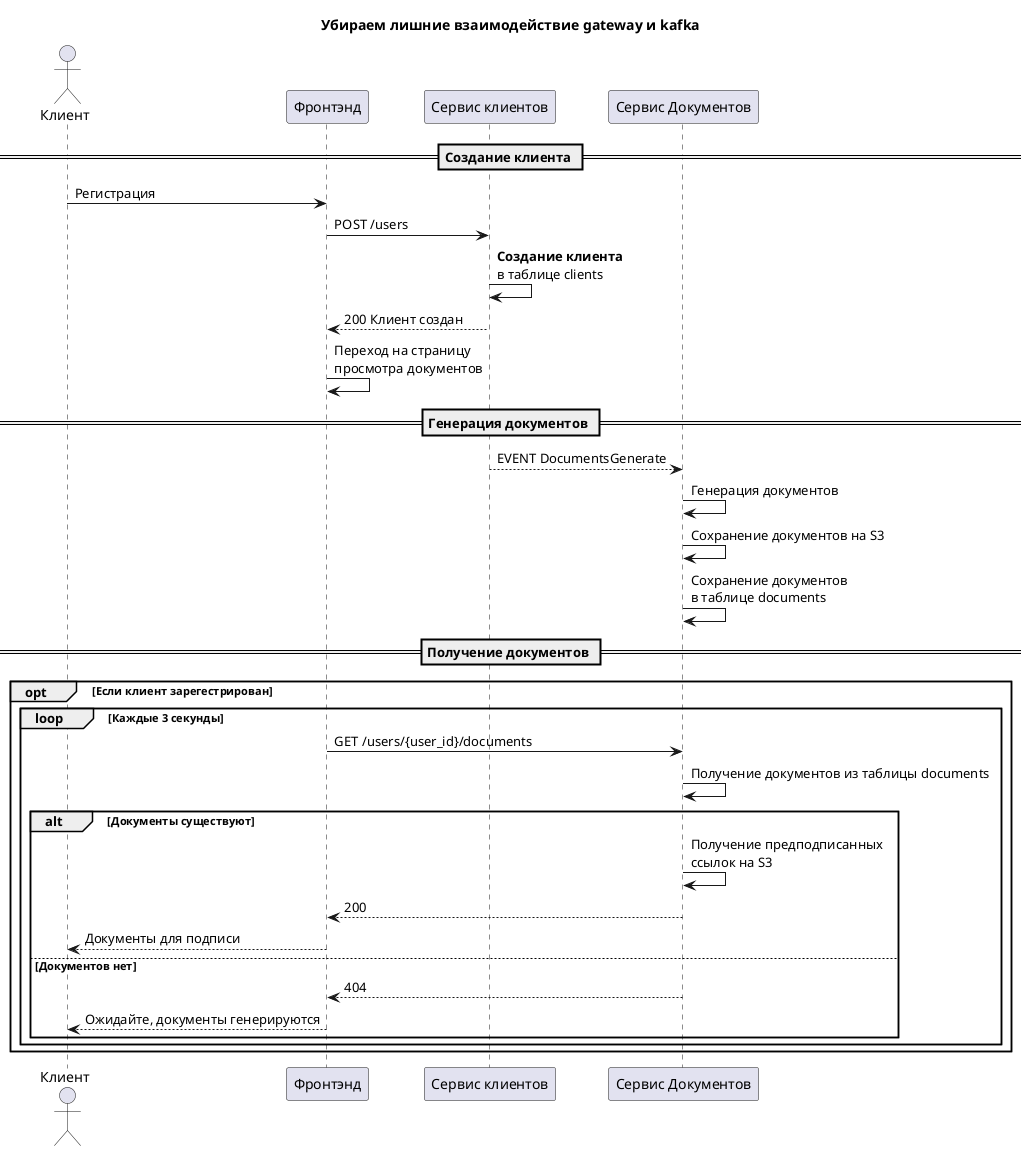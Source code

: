 @startuml Широкая диаграмма

title Убираем лишние взаимодействие gateway и kafka

'__ АКТОРЫ __
actor "Клиент" as Client
participant "Фронтэнд" as Frontend
participant "Сервис клиентов" as Service_Clients
participant "Сервис Документов" as Service_Documents

'__ ВЗАИМОДЕЙСТВИЕ __
== Создание клиента ==
Client -> Frontend : Регистрация
Frontend -> Service_Clients: POST /users
Service_Clients-> Service_Clients : <b>Создание клиента</b> \nв таблице clients
Service_Clients --> Frontend : 200 Клиент создан
Frontend -> Frontend : Переход на страницу \nпросмотра документов 

== Генерация документов ==
Service_Clients --> Service_Documents: EVENT DocumentsGenerate
Service_Documents -> Service_Documents : Генерация документов
Service_Documents -> Service_Documents : Сохранение документов на S3
Service_Documents -> Service_Documents : Сохранение документов \nв таблице documents


== Получение документов ==
opt Если клиент зарегестрирован
    loop Каждые 3 секунды
        Frontend -> Service_Documents : GET /users/{user_id}/documents
        Service_Documents -> Service_Documents : Получение документов из таблицы documents
        alt Документы существуют
            Service_Documents -> Service_Documents : Получение предподписанных \nссылок на S3
            Service_Documents --> Frontend : 200
            Frontend --> Client : Документы для подписи
        else Документов нет
            Service_Documents --> Frontend : 404
            Frontend --> Client : Ожидайте, документы генерируются
        end
    end
end

@enduml